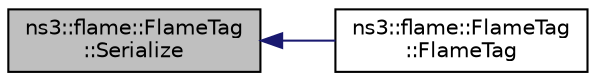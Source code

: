 digraph "ns3::flame::FlameTag::Serialize"
{
  edge [fontname="Helvetica",fontsize="10",labelfontname="Helvetica",labelfontsize="10"];
  node [fontname="Helvetica",fontsize="10",shape=record];
  rankdir="LR";
  Node1 [label="ns3::flame::FlameTag\l::Serialize",height=0.2,width=0.4,color="black", fillcolor="grey75", style="filled", fontcolor="black"];
  Node1 -> Node2 [dir="back",color="midnightblue",fontsize="10",style="solid"];
  Node2 [label="ns3::flame::FlameTag\l::FlameTag",height=0.2,width=0.4,color="black", fillcolor="white", style="filled",URL="$d6/d96/classns3_1_1flame_1_1FlameTag.html#a8171674b5b485ebe1afc5030eec4100b"];
}
